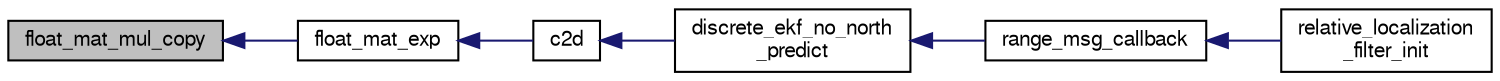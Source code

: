 digraph "float_mat_mul_copy"
{
  edge [fontname="FreeSans",fontsize="10",labelfontname="FreeSans",labelfontsize="10"];
  node [fontname="FreeSans",fontsize="10",shape=record];
  rankdir="LR";
  Node1 [label="float_mat_mul_copy",height=0.2,width=0.4,color="black", fillcolor="grey75", style="filled", fontcolor="black"];
  Node1 -> Node2 [dir="back",color="midnightblue",fontsize="10",style="solid",fontname="FreeSans"];
  Node2 [label="float_mat_exp",height=0.2,width=0.4,color="black", fillcolor="white", style="filled",URL="$group__math__algebra__float.html#gaeb5940ad15aabefb645cb12408ddde64"];
  Node2 -> Node3 [dir="back",color="midnightblue",fontsize="10",style="solid",fontname="FreeSans"];
  Node3 [label="c2d",height=0.2,width=0.4,color="black", fillcolor="white", style="filled",URL="$discrete__ekf__no__north_8h.html#af86012bc614ad388c003ab830233df2b"];
  Node3 -> Node4 [dir="back",color="midnightblue",fontsize="10",style="solid",fontname="FreeSans"];
  Node4 [label="discrete_ekf_no_north\l_predict",height=0.2,width=0.4,color="black", fillcolor="white", style="filled",URL="$discrete__ekf__no__north_8h.html#a9c8f63c841b28afe4f2ef76ca5dbdb9c"];
  Node4 -> Node5 [dir="back",color="midnightblue",fontsize="10",style="solid",fontname="FreeSans"];
  Node5 [label="range_msg_callback",height=0.2,width=0.4,color="black", fillcolor="white", style="filled",URL="$relative__localization__filter_8c.html#a9a5ee6ec3e44ff9f7cea260d969d6ddf"];
  Node5 -> Node6 [dir="back",color="midnightblue",fontsize="10",style="solid",fontname="FreeSans"];
  Node6 [label="relative_localization\l_filter_init",height=0.2,width=0.4,color="black", fillcolor="white", style="filled",URL="$relative__localization__filter_8h.html#a6da4d8bf05d9240f503606d63b6be761"];
}
